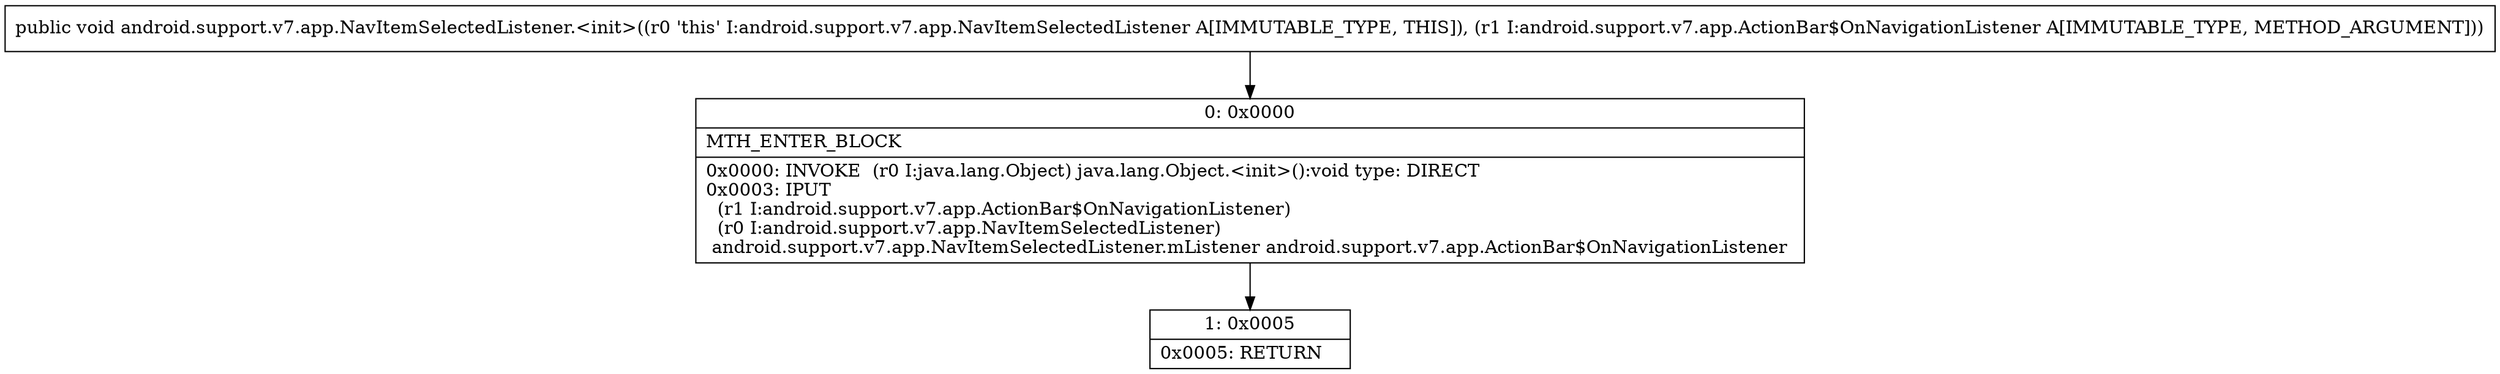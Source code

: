 digraph "CFG forandroid.support.v7.app.NavItemSelectedListener.\<init\>(Landroid\/support\/v7\/app\/ActionBar$OnNavigationListener;)V" {
Node_0 [shape=record,label="{0\:\ 0x0000|MTH_ENTER_BLOCK\l|0x0000: INVOKE  (r0 I:java.lang.Object) java.lang.Object.\<init\>():void type: DIRECT \l0x0003: IPUT  \l  (r1 I:android.support.v7.app.ActionBar$OnNavigationListener)\l  (r0 I:android.support.v7.app.NavItemSelectedListener)\l android.support.v7.app.NavItemSelectedListener.mListener android.support.v7.app.ActionBar$OnNavigationListener \l}"];
Node_1 [shape=record,label="{1\:\ 0x0005|0x0005: RETURN   \l}"];
MethodNode[shape=record,label="{public void android.support.v7.app.NavItemSelectedListener.\<init\>((r0 'this' I:android.support.v7.app.NavItemSelectedListener A[IMMUTABLE_TYPE, THIS]), (r1 I:android.support.v7.app.ActionBar$OnNavigationListener A[IMMUTABLE_TYPE, METHOD_ARGUMENT])) }"];
MethodNode -> Node_0;
Node_0 -> Node_1;
}

